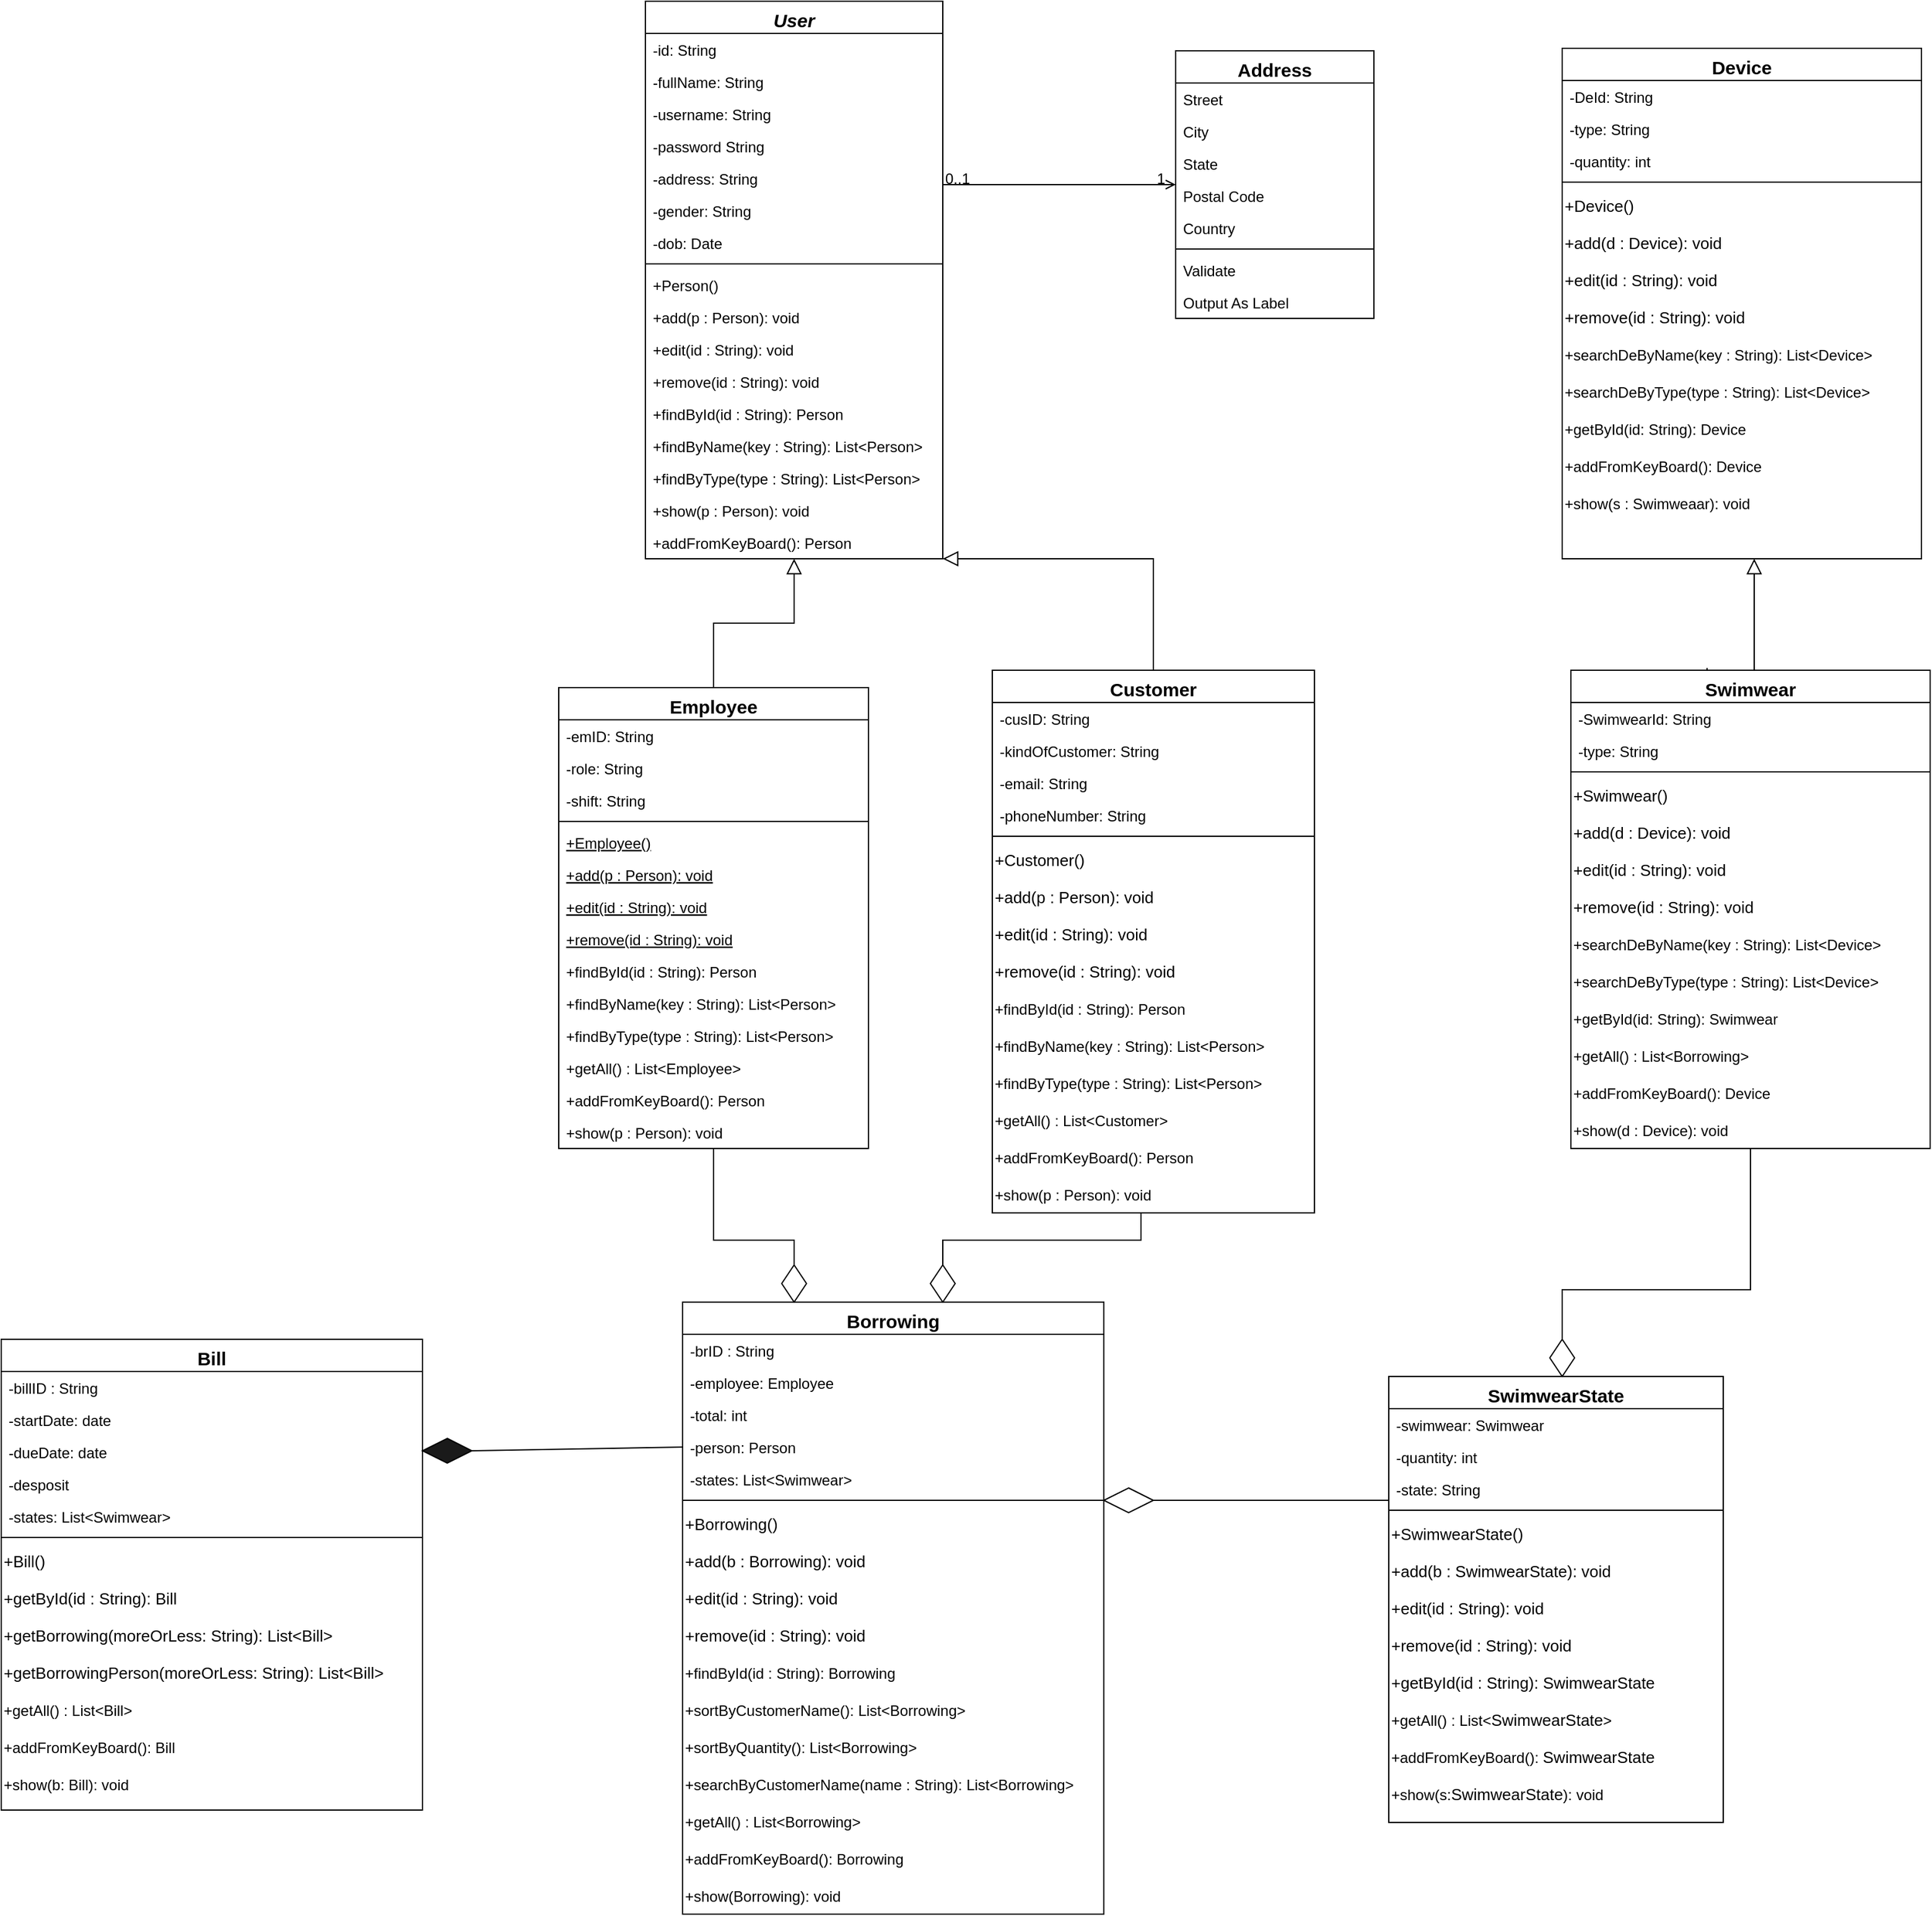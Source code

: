 <mxfile version="20.0.4" type="github">
  <diagram id="C5RBs43oDa-KdzZeNtuy" name="Page-1">
    <mxGraphModel dx="2249" dy="794" grid="1" gridSize="10" guides="1" tooltips="1" connect="1" arrows="1" fold="1" page="1" pageScale="1" pageWidth="827" pageHeight="1169" math="0" shadow="0">
      <root>
        <mxCell id="WIyWlLk6GJQsqaUBKTNV-0" />
        <mxCell id="WIyWlLk6GJQsqaUBKTNV-1" parent="WIyWlLk6GJQsqaUBKTNV-0" />
        <mxCell id="zkfFHV4jXpPFQw0GAbJ--0" value="User" style="swimlane;fontStyle=3;align=center;verticalAlign=top;childLayout=stackLayout;horizontal=1;startSize=26;horizontalStack=0;resizeParent=1;resizeLast=0;collapsible=1;marginBottom=0;rounded=0;shadow=0;strokeWidth=1;fontSize=15;" parent="WIyWlLk6GJQsqaUBKTNV-1" vertex="1">
          <mxGeometry x="80" y="80" width="240" height="450" as="geometry">
            <mxRectangle x="230" y="140" width="160" height="26" as="alternateBounds" />
          </mxGeometry>
        </mxCell>
        <mxCell id="zkfFHV4jXpPFQw0GAbJ--1" value="-id: String" style="text;align=left;verticalAlign=top;spacingLeft=4;spacingRight=4;overflow=hidden;rotatable=0;points=[[0,0.5],[1,0.5]];portConstraint=eastwest;" parent="zkfFHV4jXpPFQw0GAbJ--0" vertex="1">
          <mxGeometry y="26" width="240" height="26" as="geometry" />
        </mxCell>
        <mxCell id="zkfFHV4jXpPFQw0GAbJ--3" value="-fullName: String" style="text;align=left;verticalAlign=top;spacingLeft=4;spacingRight=4;overflow=hidden;rotatable=0;points=[[0,0.5],[1,0.5]];portConstraint=eastwest;rounded=0;shadow=0;html=0;" parent="zkfFHV4jXpPFQw0GAbJ--0" vertex="1">
          <mxGeometry y="52" width="240" height="26" as="geometry" />
        </mxCell>
        <mxCell id="CpSPs4R8aBvfsqDVBA-J-162" value="-username: String" style="text;align=left;verticalAlign=top;spacingLeft=4;spacingRight=4;overflow=hidden;rotatable=0;points=[[0,0.5],[1,0.5]];portConstraint=eastwest;rounded=0;shadow=0;html=0;" vertex="1" parent="zkfFHV4jXpPFQw0GAbJ--0">
          <mxGeometry y="78" width="240" height="26" as="geometry" />
        </mxCell>
        <mxCell id="CpSPs4R8aBvfsqDVBA-J-163" value="-password String" style="text;align=left;verticalAlign=top;spacingLeft=4;spacingRight=4;overflow=hidden;rotatable=0;points=[[0,0.5],[1,0.5]];portConstraint=eastwest;rounded=0;shadow=0;html=0;" vertex="1" parent="zkfFHV4jXpPFQw0GAbJ--0">
          <mxGeometry y="104" width="240" height="26" as="geometry" />
        </mxCell>
        <mxCell id="CpSPs4R8aBvfsqDVBA-J-0" value="-address: String" style="text;align=left;verticalAlign=top;spacingLeft=4;spacingRight=4;overflow=hidden;rotatable=0;points=[[0,0.5],[1,0.5]];portConstraint=eastwest;rounded=0;shadow=0;html=0;" vertex="1" parent="zkfFHV4jXpPFQw0GAbJ--0">
          <mxGeometry y="130" width="240" height="26" as="geometry" />
        </mxCell>
        <mxCell id="CpSPs4R8aBvfsqDVBA-J-1" value="-gender: String" style="text;align=left;verticalAlign=top;spacingLeft=4;spacingRight=4;overflow=hidden;rotatable=0;points=[[0,0.5],[1,0.5]];portConstraint=eastwest;rounded=0;shadow=0;html=0;" vertex="1" parent="zkfFHV4jXpPFQw0GAbJ--0">
          <mxGeometry y="156" width="240" height="26" as="geometry" />
        </mxCell>
        <mxCell id="CpSPs4R8aBvfsqDVBA-J-2" value="-dob: Date" style="text;align=left;verticalAlign=top;spacingLeft=4;spacingRight=4;overflow=hidden;rotatable=0;points=[[0,0.5],[1,0.5]];portConstraint=eastwest;rounded=0;shadow=0;html=0;" vertex="1" parent="zkfFHV4jXpPFQw0GAbJ--0">
          <mxGeometry y="182" width="240" height="26" as="geometry" />
        </mxCell>
        <mxCell id="zkfFHV4jXpPFQw0GAbJ--4" value="" style="line;html=1;strokeWidth=1;align=left;verticalAlign=middle;spacingTop=-1;spacingLeft=3;spacingRight=3;rotatable=0;labelPosition=right;points=[];portConstraint=eastwest;" parent="zkfFHV4jXpPFQw0GAbJ--0" vertex="1">
          <mxGeometry y="208" width="240" height="8" as="geometry" />
        </mxCell>
        <mxCell id="zkfFHV4jXpPFQw0GAbJ--5" value="+Person()" style="text;align=left;verticalAlign=top;spacingLeft=4;spacingRight=4;overflow=hidden;rotatable=0;points=[[0,0.5],[1,0.5]];portConstraint=eastwest;" parent="zkfFHV4jXpPFQw0GAbJ--0" vertex="1">
          <mxGeometry y="216" width="240" height="26" as="geometry" />
        </mxCell>
        <mxCell id="CpSPs4R8aBvfsqDVBA-J-3" value="+add(p : Person): void" style="text;align=left;verticalAlign=top;spacingLeft=4;spacingRight=4;overflow=hidden;rotatable=0;points=[[0,0.5],[1,0.5]];portConstraint=eastwest;" vertex="1" parent="zkfFHV4jXpPFQw0GAbJ--0">
          <mxGeometry y="242" width="240" height="26" as="geometry" />
        </mxCell>
        <mxCell id="CpSPs4R8aBvfsqDVBA-J-4" value="+edit(id : String): void" style="text;align=left;verticalAlign=top;spacingLeft=4;spacingRight=4;overflow=hidden;rotatable=0;points=[[0,0.5],[1,0.5]];portConstraint=eastwest;" vertex="1" parent="zkfFHV4jXpPFQw0GAbJ--0">
          <mxGeometry y="268" width="240" height="26" as="geometry" />
        </mxCell>
        <mxCell id="CpSPs4R8aBvfsqDVBA-J-5" value="+remove(id : String): void" style="text;align=left;verticalAlign=top;spacingLeft=4;spacingRight=4;overflow=hidden;rotatable=0;points=[[0,0.5],[1,0.5]];portConstraint=eastwest;" vertex="1" parent="zkfFHV4jXpPFQw0GAbJ--0">
          <mxGeometry y="294" width="240" height="26" as="geometry" />
        </mxCell>
        <mxCell id="CpSPs4R8aBvfsqDVBA-J-6" value="+findById(id : String): Person" style="text;align=left;verticalAlign=top;spacingLeft=4;spacingRight=4;overflow=hidden;rotatable=0;points=[[0,0.5],[1,0.5]];portConstraint=eastwest;" vertex="1" parent="zkfFHV4jXpPFQw0GAbJ--0">
          <mxGeometry y="320" width="240" height="26" as="geometry" />
        </mxCell>
        <mxCell id="CpSPs4R8aBvfsqDVBA-J-7" value="+findByName(key : String): List&lt;Person&gt;" style="text;align=left;verticalAlign=top;spacingLeft=4;spacingRight=4;overflow=hidden;rotatable=0;points=[[0,0.5],[1,0.5]];portConstraint=eastwest;" vertex="1" parent="zkfFHV4jXpPFQw0GAbJ--0">
          <mxGeometry y="346" width="240" height="26" as="geometry" />
        </mxCell>
        <mxCell id="CpSPs4R8aBvfsqDVBA-J-10" value="+findByType(type : String): List&lt;Person&gt;" style="text;align=left;verticalAlign=top;spacingLeft=4;spacingRight=4;overflow=hidden;rotatable=0;points=[[0,0.5],[1,0.5]];portConstraint=eastwest;" vertex="1" parent="zkfFHV4jXpPFQw0GAbJ--0">
          <mxGeometry y="372" width="240" height="26" as="geometry" />
        </mxCell>
        <mxCell id="CpSPs4R8aBvfsqDVBA-J-11" value="+show(p : Person): void" style="text;align=left;verticalAlign=top;spacingLeft=4;spacingRight=4;overflow=hidden;rotatable=0;points=[[0,0.5],[1,0.5]];portConstraint=eastwest;" vertex="1" parent="zkfFHV4jXpPFQw0GAbJ--0">
          <mxGeometry y="398" width="240" height="26" as="geometry" />
        </mxCell>
        <mxCell id="CpSPs4R8aBvfsqDVBA-J-12" value="+addFromKeyBoard(): Person" style="text;align=left;verticalAlign=top;spacingLeft=4;spacingRight=4;overflow=hidden;rotatable=0;points=[[0,0.5],[1,0.5]];portConstraint=eastwest;" vertex="1" parent="zkfFHV4jXpPFQw0GAbJ--0">
          <mxGeometry y="424" width="240" height="26" as="geometry" />
        </mxCell>
        <mxCell id="zkfFHV4jXpPFQw0GAbJ--6" value="Employee" style="swimlane;fontStyle=1;align=center;verticalAlign=top;childLayout=stackLayout;horizontal=1;startSize=26;horizontalStack=0;resizeParent=1;resizeLast=0;collapsible=1;marginBottom=0;rounded=0;shadow=0;strokeWidth=1;fontSize=15;" parent="WIyWlLk6GJQsqaUBKTNV-1" vertex="1">
          <mxGeometry x="10" y="634" width="250" height="372" as="geometry">
            <mxRectangle x="130" y="380" width="160" height="26" as="alternateBounds" />
          </mxGeometry>
        </mxCell>
        <mxCell id="zkfFHV4jXpPFQw0GAbJ--7" value="-emID: String" style="text;align=left;verticalAlign=top;spacingLeft=4;spacingRight=4;overflow=hidden;rotatable=0;points=[[0,0.5],[1,0.5]];portConstraint=eastwest;" parent="zkfFHV4jXpPFQw0GAbJ--6" vertex="1">
          <mxGeometry y="26" width="250" height="26" as="geometry" />
        </mxCell>
        <mxCell id="CpSPs4R8aBvfsqDVBA-J-15" value="-role: String" style="text;align=left;verticalAlign=top;spacingLeft=4;spacingRight=4;overflow=hidden;rotatable=0;points=[[0,0.5],[1,0.5]];portConstraint=eastwest;rounded=0;shadow=0;html=0;" vertex="1" parent="zkfFHV4jXpPFQw0GAbJ--6">
          <mxGeometry y="52" width="250" height="26" as="geometry" />
        </mxCell>
        <mxCell id="zkfFHV4jXpPFQw0GAbJ--8" value="-shift: String" style="text;align=left;verticalAlign=top;spacingLeft=4;spacingRight=4;overflow=hidden;rotatable=0;points=[[0,0.5],[1,0.5]];portConstraint=eastwest;rounded=0;shadow=0;html=0;" parent="zkfFHV4jXpPFQw0GAbJ--6" vertex="1">
          <mxGeometry y="78" width="250" height="26" as="geometry" />
        </mxCell>
        <mxCell id="zkfFHV4jXpPFQw0GAbJ--9" value="" style="line;html=1;strokeWidth=1;align=left;verticalAlign=middle;spacingTop=-1;spacingLeft=3;spacingRight=3;rotatable=0;labelPosition=right;points=[];portConstraint=eastwest;" parent="zkfFHV4jXpPFQw0GAbJ--6" vertex="1">
          <mxGeometry y="104" width="250" height="8" as="geometry" />
        </mxCell>
        <mxCell id="zkfFHV4jXpPFQw0GAbJ--10" value="+Employee()" style="text;align=left;verticalAlign=top;spacingLeft=4;spacingRight=4;overflow=hidden;rotatable=0;points=[[0,0.5],[1,0.5]];portConstraint=eastwest;fontStyle=4" parent="zkfFHV4jXpPFQw0GAbJ--6" vertex="1">
          <mxGeometry y="112" width="250" height="26" as="geometry" />
        </mxCell>
        <mxCell id="CpSPs4R8aBvfsqDVBA-J-16" value="+add(p : Person): void" style="text;align=left;verticalAlign=top;spacingLeft=4;spacingRight=4;overflow=hidden;rotatable=0;points=[[0,0.5],[1,0.5]];portConstraint=eastwest;fontStyle=4" vertex="1" parent="zkfFHV4jXpPFQw0GAbJ--6">
          <mxGeometry y="138" width="250" height="26" as="geometry" />
        </mxCell>
        <mxCell id="CpSPs4R8aBvfsqDVBA-J-17" value="+edit(id : String): void" style="text;align=left;verticalAlign=top;spacingLeft=4;spacingRight=4;overflow=hidden;rotatable=0;points=[[0,0.5],[1,0.5]];portConstraint=eastwest;fontStyle=4" vertex="1" parent="zkfFHV4jXpPFQw0GAbJ--6">
          <mxGeometry y="164" width="250" height="26" as="geometry" />
        </mxCell>
        <mxCell id="CpSPs4R8aBvfsqDVBA-J-18" value="+remove(id : String): void" style="text;align=left;verticalAlign=top;spacingLeft=4;spacingRight=4;overflow=hidden;rotatable=0;points=[[0,0.5],[1,0.5]];portConstraint=eastwest;fontStyle=4" vertex="1" parent="zkfFHV4jXpPFQw0GAbJ--6">
          <mxGeometry y="190" width="250" height="26" as="geometry" />
        </mxCell>
        <mxCell id="zkfFHV4jXpPFQw0GAbJ--11" value="+findById(id : String): Person" style="text;align=left;verticalAlign=top;spacingLeft=4;spacingRight=4;overflow=hidden;rotatable=0;points=[[0,0.5],[1,0.5]];portConstraint=eastwest;" parent="zkfFHV4jXpPFQw0GAbJ--6" vertex="1">
          <mxGeometry y="216" width="250" height="26" as="geometry" />
        </mxCell>
        <mxCell id="CpSPs4R8aBvfsqDVBA-J-19" value="+findByName(key : String): List&lt;Person&gt;" style="text;align=left;verticalAlign=top;spacingLeft=4;spacingRight=4;overflow=hidden;rotatable=0;points=[[0,0.5],[1,0.5]];portConstraint=eastwest;" vertex="1" parent="zkfFHV4jXpPFQw0GAbJ--6">
          <mxGeometry y="242" width="250" height="26" as="geometry" />
        </mxCell>
        <mxCell id="CpSPs4R8aBvfsqDVBA-J-20" value="+findByType(type : String): List&lt;Person&gt;" style="text;align=left;verticalAlign=top;spacingLeft=4;spacingRight=4;overflow=hidden;rotatable=0;points=[[0,0.5],[1,0.5]];portConstraint=eastwest;" vertex="1" parent="zkfFHV4jXpPFQw0GAbJ--6">
          <mxGeometry y="268" width="250" height="26" as="geometry" />
        </mxCell>
        <mxCell id="CpSPs4R8aBvfsqDVBA-J-21" value="+getAll() : List&lt;Employee&gt;" style="text;align=left;verticalAlign=top;spacingLeft=4;spacingRight=4;overflow=hidden;rotatable=0;points=[[0,0.5],[1,0.5]];portConstraint=eastwest;" vertex="1" parent="zkfFHV4jXpPFQw0GAbJ--6">
          <mxGeometry y="294" width="250" height="26" as="geometry" />
        </mxCell>
        <mxCell id="CpSPs4R8aBvfsqDVBA-J-22" value="+addFromKeyBoard(): Person" style="text;align=left;verticalAlign=top;spacingLeft=4;spacingRight=4;overflow=hidden;rotatable=0;points=[[0,0.5],[1,0.5]];portConstraint=eastwest;" vertex="1" parent="zkfFHV4jXpPFQw0GAbJ--6">
          <mxGeometry y="320" width="250" height="26" as="geometry" />
        </mxCell>
        <mxCell id="CpSPs4R8aBvfsqDVBA-J-23" value="+show(p : Person): void" style="text;align=left;verticalAlign=top;spacingLeft=4;spacingRight=4;overflow=hidden;rotatable=0;points=[[0,0.5],[1,0.5]];portConstraint=eastwest;" vertex="1" parent="zkfFHV4jXpPFQw0GAbJ--6">
          <mxGeometry y="346" width="250" height="26" as="geometry" />
        </mxCell>
        <mxCell id="zkfFHV4jXpPFQw0GAbJ--12" value="" style="endArrow=block;endSize=10;endFill=0;shadow=0;strokeWidth=1;rounded=0;edgeStyle=elbowEdgeStyle;elbow=vertical;" parent="WIyWlLk6GJQsqaUBKTNV-1" source="zkfFHV4jXpPFQw0GAbJ--6" target="zkfFHV4jXpPFQw0GAbJ--0" edge="1">
          <mxGeometry width="160" relative="1" as="geometry">
            <mxPoint x="200" y="203" as="sourcePoint" />
            <mxPoint x="200" y="203" as="targetPoint" />
          </mxGeometry>
        </mxCell>
        <mxCell id="zkfFHV4jXpPFQw0GAbJ--13" value="Customer" style="swimlane;fontStyle=1;align=center;verticalAlign=top;childLayout=stackLayout;horizontal=1;startSize=26;horizontalStack=0;resizeParent=1;resizeLast=0;collapsible=1;marginBottom=0;rounded=0;shadow=0;strokeWidth=1;fontSize=15;" parent="WIyWlLk6GJQsqaUBKTNV-1" vertex="1">
          <mxGeometry x="360" y="620" width="260" height="438" as="geometry">
            <mxRectangle x="340" y="380" width="170" height="26" as="alternateBounds" />
          </mxGeometry>
        </mxCell>
        <mxCell id="zkfFHV4jXpPFQw0GAbJ--14" value="-cusID: String" style="text;align=left;verticalAlign=top;spacingLeft=4;spacingRight=4;overflow=hidden;rotatable=0;points=[[0,0.5],[1,0.5]];portConstraint=eastwest;" parent="zkfFHV4jXpPFQw0GAbJ--13" vertex="1">
          <mxGeometry y="26" width="260" height="26" as="geometry" />
        </mxCell>
        <mxCell id="CpSPs4R8aBvfsqDVBA-J-24" value="-kindOfCustomer: String" style="text;align=left;verticalAlign=top;spacingLeft=4;spacingRight=4;overflow=hidden;rotatable=0;points=[[0,0.5],[1,0.5]];portConstraint=eastwest;" vertex="1" parent="zkfFHV4jXpPFQw0GAbJ--13">
          <mxGeometry y="52" width="260" height="26" as="geometry" />
        </mxCell>
        <mxCell id="CpSPs4R8aBvfsqDVBA-J-25" value="-email: String" style="text;align=left;verticalAlign=top;spacingLeft=4;spacingRight=4;overflow=hidden;rotatable=0;points=[[0,0.5],[1,0.5]];portConstraint=eastwest;" vertex="1" parent="zkfFHV4jXpPFQw0GAbJ--13">
          <mxGeometry y="78" width="260" height="26" as="geometry" />
        </mxCell>
        <mxCell id="CpSPs4R8aBvfsqDVBA-J-29" value="-phoneNumber: String" style="text;align=left;verticalAlign=top;spacingLeft=4;spacingRight=4;overflow=hidden;rotatable=0;points=[[0,0.5],[1,0.5]];portConstraint=eastwest;" vertex="1" parent="zkfFHV4jXpPFQw0GAbJ--13">
          <mxGeometry y="104" width="260" height="26" as="geometry" />
        </mxCell>
        <mxCell id="zkfFHV4jXpPFQw0GAbJ--15" value="" style="line;html=1;strokeWidth=1;align=left;verticalAlign=middle;spacingTop=-1;spacingLeft=3;spacingRight=3;rotatable=0;labelPosition=right;points=[];portConstraint=eastwest;" parent="zkfFHV4jXpPFQw0GAbJ--13" vertex="1">
          <mxGeometry y="130" width="260" height="8" as="geometry" />
        </mxCell>
        <mxCell id="CpSPs4R8aBvfsqDVBA-J-30" value="+Customer()" style="text;html=1;align=left;verticalAlign=middle;resizable=0;points=[];autosize=1;strokeColor=none;fillColor=none;fontSize=13;" vertex="1" parent="zkfFHV4jXpPFQw0GAbJ--13">
          <mxGeometry y="138" width="260" height="30" as="geometry" />
        </mxCell>
        <mxCell id="CpSPs4R8aBvfsqDVBA-J-32" value="+add(p : Person): void" style="text;html=1;align=left;verticalAlign=middle;resizable=0;points=[];autosize=1;strokeColor=none;fillColor=none;fontSize=13;" vertex="1" parent="zkfFHV4jXpPFQw0GAbJ--13">
          <mxGeometry y="168" width="260" height="30" as="geometry" />
        </mxCell>
        <mxCell id="CpSPs4R8aBvfsqDVBA-J-33" value="+edit(id : String): void" style="text;html=1;align=left;verticalAlign=middle;resizable=0;points=[];autosize=1;strokeColor=none;fillColor=none;fontSize=13;" vertex="1" parent="zkfFHV4jXpPFQw0GAbJ--13">
          <mxGeometry y="198" width="260" height="30" as="geometry" />
        </mxCell>
        <mxCell id="CpSPs4R8aBvfsqDVBA-J-34" value="+remove(id : String): void" style="text;html=1;align=left;verticalAlign=middle;resizable=0;points=[];autosize=1;strokeColor=none;fillColor=none;fontSize=13;" vertex="1" parent="zkfFHV4jXpPFQw0GAbJ--13">
          <mxGeometry y="228" width="260" height="30" as="geometry" />
        </mxCell>
        <mxCell id="CpSPs4R8aBvfsqDVBA-J-35" value="&lt;span style=&quot;font-size: 12px;&quot;&gt;+findById(id : String): Person&lt;/span&gt;" style="text;html=1;align=left;verticalAlign=middle;resizable=0;points=[];autosize=1;strokeColor=none;fillColor=none;fontSize=13;" vertex="1" parent="zkfFHV4jXpPFQw0GAbJ--13">
          <mxGeometry y="258" width="260" height="30" as="geometry" />
        </mxCell>
        <mxCell id="CpSPs4R8aBvfsqDVBA-J-36" value="&lt;span style=&quot;font-size: 12px;&quot;&gt;+findByName(key : String): List&amp;lt;Person&amp;gt;&lt;/span&gt;" style="text;html=1;align=left;verticalAlign=middle;resizable=0;points=[];autosize=1;strokeColor=none;fillColor=none;fontSize=13;" vertex="1" parent="zkfFHV4jXpPFQw0GAbJ--13">
          <mxGeometry y="288" width="260" height="30" as="geometry" />
        </mxCell>
        <mxCell id="CpSPs4R8aBvfsqDVBA-J-37" value="&lt;span style=&quot;font-size: 12px;&quot;&gt;+findByType(type : String): List&amp;lt;Person&amp;gt;&lt;/span&gt;" style="text;html=1;align=left;verticalAlign=middle;resizable=0;points=[];autosize=1;strokeColor=none;fillColor=none;fontSize=13;" vertex="1" parent="zkfFHV4jXpPFQw0GAbJ--13">
          <mxGeometry y="318" width="260" height="30" as="geometry" />
        </mxCell>
        <mxCell id="CpSPs4R8aBvfsqDVBA-J-38" value="&lt;span style=&quot;font-size: 12px;&quot;&gt;+getAll() : List&amp;lt;Customer&amp;gt;&lt;/span&gt;" style="text;html=1;align=left;verticalAlign=middle;resizable=0;points=[];autosize=1;strokeColor=none;fillColor=none;fontSize=13;" vertex="1" parent="zkfFHV4jXpPFQw0GAbJ--13">
          <mxGeometry y="348" width="260" height="30" as="geometry" />
        </mxCell>
        <mxCell id="CpSPs4R8aBvfsqDVBA-J-39" value="&lt;span style=&quot;font-size: 12px;&quot;&gt;+addFromKeyBoard(): Person&lt;/span&gt;" style="text;html=1;align=left;verticalAlign=middle;resizable=0;points=[];autosize=1;strokeColor=none;fillColor=none;fontSize=13;" vertex="1" parent="zkfFHV4jXpPFQw0GAbJ--13">
          <mxGeometry y="378" width="260" height="30" as="geometry" />
        </mxCell>
        <mxCell id="CpSPs4R8aBvfsqDVBA-J-40" value="&lt;span style=&quot;font-size: 12px;&quot;&gt;+show(p : Person): void&lt;/span&gt;" style="text;html=1;align=left;verticalAlign=middle;resizable=0;points=[];autosize=1;strokeColor=none;fillColor=none;fontSize=13;" vertex="1" parent="zkfFHV4jXpPFQw0GAbJ--13">
          <mxGeometry y="408" width="260" height="30" as="geometry" />
        </mxCell>
        <mxCell id="zkfFHV4jXpPFQw0GAbJ--16" value="" style="endArrow=block;endSize=10;endFill=0;shadow=0;strokeWidth=1;rounded=0;edgeStyle=elbowEdgeStyle;elbow=vertical;" parent="WIyWlLk6GJQsqaUBKTNV-1" source="zkfFHV4jXpPFQw0GAbJ--13" target="zkfFHV4jXpPFQw0GAbJ--0" edge="1">
          <mxGeometry width="160" relative="1" as="geometry">
            <mxPoint x="210" y="373" as="sourcePoint" />
            <mxPoint x="310" y="271" as="targetPoint" />
            <Array as="points">
              <mxPoint x="280" y="530" />
              <mxPoint x="300" y="550" />
              <mxPoint x="340" y="560" />
            </Array>
          </mxGeometry>
        </mxCell>
        <mxCell id="zkfFHV4jXpPFQw0GAbJ--17" value="Address" style="swimlane;fontStyle=1;align=center;verticalAlign=top;childLayout=stackLayout;horizontal=1;startSize=26;horizontalStack=0;resizeParent=1;resizeLast=0;collapsible=1;marginBottom=0;rounded=0;shadow=0;strokeWidth=1;fontSize=15;" parent="WIyWlLk6GJQsqaUBKTNV-1" vertex="1">
          <mxGeometry x="508" y="120" width="160" height="216" as="geometry">
            <mxRectangle x="550" y="140" width="160" height="26" as="alternateBounds" />
          </mxGeometry>
        </mxCell>
        <mxCell id="zkfFHV4jXpPFQw0GAbJ--18" value="Street" style="text;align=left;verticalAlign=top;spacingLeft=4;spacingRight=4;overflow=hidden;rotatable=0;points=[[0,0.5],[1,0.5]];portConstraint=eastwest;" parent="zkfFHV4jXpPFQw0GAbJ--17" vertex="1">
          <mxGeometry y="26" width="160" height="26" as="geometry" />
        </mxCell>
        <mxCell id="zkfFHV4jXpPFQw0GAbJ--19" value="City" style="text;align=left;verticalAlign=top;spacingLeft=4;spacingRight=4;overflow=hidden;rotatable=0;points=[[0,0.5],[1,0.5]];portConstraint=eastwest;rounded=0;shadow=0;html=0;" parent="zkfFHV4jXpPFQw0GAbJ--17" vertex="1">
          <mxGeometry y="52" width="160" height="26" as="geometry" />
        </mxCell>
        <mxCell id="zkfFHV4jXpPFQw0GAbJ--20" value="State" style="text;align=left;verticalAlign=top;spacingLeft=4;spacingRight=4;overflow=hidden;rotatable=0;points=[[0,0.5],[1,0.5]];portConstraint=eastwest;rounded=0;shadow=0;html=0;" parent="zkfFHV4jXpPFQw0GAbJ--17" vertex="1">
          <mxGeometry y="78" width="160" height="26" as="geometry" />
        </mxCell>
        <mxCell id="zkfFHV4jXpPFQw0GAbJ--21" value="Postal Code" style="text;align=left;verticalAlign=top;spacingLeft=4;spacingRight=4;overflow=hidden;rotatable=0;points=[[0,0.5],[1,0.5]];portConstraint=eastwest;rounded=0;shadow=0;html=0;" parent="zkfFHV4jXpPFQw0GAbJ--17" vertex="1">
          <mxGeometry y="104" width="160" height="26" as="geometry" />
        </mxCell>
        <mxCell id="zkfFHV4jXpPFQw0GAbJ--22" value="Country" style="text;align=left;verticalAlign=top;spacingLeft=4;spacingRight=4;overflow=hidden;rotatable=0;points=[[0,0.5],[1,0.5]];portConstraint=eastwest;rounded=0;shadow=0;html=0;" parent="zkfFHV4jXpPFQw0GAbJ--17" vertex="1">
          <mxGeometry y="130" width="160" height="26" as="geometry" />
        </mxCell>
        <mxCell id="zkfFHV4jXpPFQw0GAbJ--23" value="" style="line;html=1;strokeWidth=1;align=left;verticalAlign=middle;spacingTop=-1;spacingLeft=3;spacingRight=3;rotatable=0;labelPosition=right;points=[];portConstraint=eastwest;" parent="zkfFHV4jXpPFQw0GAbJ--17" vertex="1">
          <mxGeometry y="156" width="160" height="8" as="geometry" />
        </mxCell>
        <mxCell id="zkfFHV4jXpPFQw0GAbJ--24" value="Validate" style="text;align=left;verticalAlign=top;spacingLeft=4;spacingRight=4;overflow=hidden;rotatable=0;points=[[0,0.5],[1,0.5]];portConstraint=eastwest;" parent="zkfFHV4jXpPFQw0GAbJ--17" vertex="1">
          <mxGeometry y="164" width="160" height="26" as="geometry" />
        </mxCell>
        <mxCell id="zkfFHV4jXpPFQw0GAbJ--25" value="Output As Label" style="text;align=left;verticalAlign=top;spacingLeft=4;spacingRight=4;overflow=hidden;rotatable=0;points=[[0,0.5],[1,0.5]];portConstraint=eastwest;" parent="zkfFHV4jXpPFQw0GAbJ--17" vertex="1">
          <mxGeometry y="190" width="160" height="26" as="geometry" />
        </mxCell>
        <mxCell id="zkfFHV4jXpPFQw0GAbJ--26" value="" style="endArrow=open;shadow=0;strokeWidth=1;rounded=0;endFill=1;edgeStyle=elbowEdgeStyle;elbow=vertical;" parent="WIyWlLk6GJQsqaUBKTNV-1" source="zkfFHV4jXpPFQw0GAbJ--0" target="zkfFHV4jXpPFQw0GAbJ--17" edge="1">
          <mxGeometry x="0.5" y="41" relative="1" as="geometry">
            <mxPoint x="380" y="192" as="sourcePoint" />
            <mxPoint x="540" y="192" as="targetPoint" />
            <mxPoint x="-40" y="32" as="offset" />
          </mxGeometry>
        </mxCell>
        <mxCell id="zkfFHV4jXpPFQw0GAbJ--27" value="0..1" style="resizable=0;align=left;verticalAlign=bottom;labelBackgroundColor=none;fontSize=12;" parent="zkfFHV4jXpPFQw0GAbJ--26" connectable="0" vertex="1">
          <mxGeometry x="-1" relative="1" as="geometry">
            <mxPoint y="4" as="offset" />
          </mxGeometry>
        </mxCell>
        <mxCell id="zkfFHV4jXpPFQw0GAbJ--28" value="1" style="resizable=0;align=right;verticalAlign=bottom;labelBackgroundColor=none;fontSize=12;" parent="zkfFHV4jXpPFQw0GAbJ--26" connectable="0" vertex="1">
          <mxGeometry x="1" relative="1" as="geometry">
            <mxPoint x="-7" y="4" as="offset" />
          </mxGeometry>
        </mxCell>
        <mxCell id="CpSPs4R8aBvfsqDVBA-J-83" value="Borrowing" style="swimlane;fontStyle=1;align=center;verticalAlign=top;childLayout=stackLayout;horizontal=1;startSize=26;horizontalStack=0;resizeParent=1;resizeLast=0;collapsible=1;marginBottom=0;rounded=0;shadow=0;strokeWidth=1;fontSize=15;" vertex="1" parent="WIyWlLk6GJQsqaUBKTNV-1">
          <mxGeometry x="110" y="1130" width="340" height="494" as="geometry">
            <mxRectangle x="340" y="380" width="170" height="26" as="alternateBounds" />
          </mxGeometry>
        </mxCell>
        <mxCell id="CpSPs4R8aBvfsqDVBA-J-84" value="-brID : String" style="text;align=left;verticalAlign=top;spacingLeft=4;spacingRight=4;overflow=hidden;rotatable=0;points=[[0,0.5],[1,0.5]];portConstraint=eastwest;" vertex="1" parent="CpSPs4R8aBvfsqDVBA-J-83">
          <mxGeometry y="26" width="340" height="26" as="geometry" />
        </mxCell>
        <mxCell id="CpSPs4R8aBvfsqDVBA-J-85" value="-employee: Employee" style="text;align=left;verticalAlign=top;spacingLeft=4;spacingRight=4;overflow=hidden;rotatable=0;points=[[0,0.5],[1,0.5]];portConstraint=eastwest;" vertex="1" parent="CpSPs4R8aBvfsqDVBA-J-83">
          <mxGeometry y="52" width="340" height="26" as="geometry" />
        </mxCell>
        <mxCell id="CpSPs4R8aBvfsqDVBA-J-86" value="-total: int" style="text;align=left;verticalAlign=top;spacingLeft=4;spacingRight=4;overflow=hidden;rotatable=0;points=[[0,0.5],[1,0.5]];portConstraint=eastwest;" vertex="1" parent="CpSPs4R8aBvfsqDVBA-J-83">
          <mxGeometry y="78" width="340" height="26" as="geometry" />
        </mxCell>
        <mxCell id="CpSPs4R8aBvfsqDVBA-J-87" value="-person: Person" style="text;align=left;verticalAlign=top;spacingLeft=4;spacingRight=4;overflow=hidden;rotatable=0;points=[[0,0.5],[1,0.5]];portConstraint=eastwest;" vertex="1" parent="CpSPs4R8aBvfsqDVBA-J-83">
          <mxGeometry y="104" width="340" height="26" as="geometry" />
        </mxCell>
        <mxCell id="CpSPs4R8aBvfsqDVBA-J-101" value="-states: List&lt;Swimwear&gt;" style="text;align=left;verticalAlign=top;spacingLeft=4;spacingRight=4;overflow=hidden;rotatable=0;points=[[0,0.5],[1,0.5]];portConstraint=eastwest;" vertex="1" parent="CpSPs4R8aBvfsqDVBA-J-83">
          <mxGeometry y="130" width="340" height="26" as="geometry" />
        </mxCell>
        <mxCell id="CpSPs4R8aBvfsqDVBA-J-88" value="" style="line;html=1;strokeWidth=1;align=left;verticalAlign=middle;spacingTop=-1;spacingLeft=3;spacingRight=3;rotatable=0;labelPosition=right;points=[];portConstraint=eastwest;" vertex="1" parent="CpSPs4R8aBvfsqDVBA-J-83">
          <mxGeometry y="156" width="340" height="8" as="geometry" />
        </mxCell>
        <mxCell id="CpSPs4R8aBvfsqDVBA-J-89" value="+Borrowing()" style="text;html=1;align=left;verticalAlign=middle;resizable=0;points=[];autosize=1;strokeColor=none;fillColor=none;fontSize=13;" vertex="1" parent="CpSPs4R8aBvfsqDVBA-J-83">
          <mxGeometry y="164" width="340" height="30" as="geometry" />
        </mxCell>
        <mxCell id="CpSPs4R8aBvfsqDVBA-J-90" value="+add(b : Borrowing): void" style="text;html=1;align=left;verticalAlign=middle;resizable=0;points=[];autosize=1;strokeColor=none;fillColor=none;fontSize=13;" vertex="1" parent="CpSPs4R8aBvfsqDVBA-J-83">
          <mxGeometry y="194" width="340" height="30" as="geometry" />
        </mxCell>
        <mxCell id="CpSPs4R8aBvfsqDVBA-J-91" value="+edit(id : String): void" style="text;html=1;align=left;verticalAlign=middle;resizable=0;points=[];autosize=1;strokeColor=none;fillColor=none;fontSize=13;" vertex="1" parent="CpSPs4R8aBvfsqDVBA-J-83">
          <mxGeometry y="224" width="340" height="30" as="geometry" />
        </mxCell>
        <mxCell id="CpSPs4R8aBvfsqDVBA-J-92" value="+remove(id : String): void" style="text;html=1;align=left;verticalAlign=middle;resizable=0;points=[];autosize=1;strokeColor=none;fillColor=none;fontSize=13;" vertex="1" parent="CpSPs4R8aBvfsqDVBA-J-83">
          <mxGeometry y="254" width="340" height="30" as="geometry" />
        </mxCell>
        <mxCell id="CpSPs4R8aBvfsqDVBA-J-93" value="&lt;span style=&quot;font-size: 12px;&quot;&gt;+findById(id : String): Borrowing&lt;/span&gt;" style="text;html=1;align=left;verticalAlign=middle;resizable=0;points=[];autosize=1;strokeColor=none;fillColor=none;fontSize=13;" vertex="1" parent="CpSPs4R8aBvfsqDVBA-J-83">
          <mxGeometry y="284" width="340" height="30" as="geometry" />
        </mxCell>
        <mxCell id="CpSPs4R8aBvfsqDVBA-J-94" value="&lt;span style=&quot;font-size: 12px;&quot;&gt;+sortByCustomerName(): List&amp;lt;Borrowing&amp;gt;&lt;/span&gt;" style="text;html=1;align=left;verticalAlign=middle;resizable=0;points=[];autosize=1;strokeColor=none;fillColor=none;fontSize=13;" vertex="1" parent="CpSPs4R8aBvfsqDVBA-J-83">
          <mxGeometry y="314" width="340" height="30" as="geometry" />
        </mxCell>
        <mxCell id="CpSPs4R8aBvfsqDVBA-J-95" value="&lt;span style=&quot;font-size: 12px;&quot;&gt;+sortByQuantity(): List&amp;lt;Borrowing&amp;gt;&lt;/span&gt;" style="text;html=1;align=left;verticalAlign=middle;resizable=0;points=[];autosize=1;strokeColor=none;fillColor=none;fontSize=13;" vertex="1" parent="CpSPs4R8aBvfsqDVBA-J-83">
          <mxGeometry y="344" width="340" height="30" as="geometry" />
        </mxCell>
        <mxCell id="CpSPs4R8aBvfsqDVBA-J-96" value="&lt;span style=&quot;font-size: 12px;&quot;&gt;+searchByCustomerName(name : String): List&amp;lt;Borrowing&amp;gt;&lt;/span&gt;" style="text;html=1;align=left;verticalAlign=middle;resizable=0;points=[];autosize=1;strokeColor=none;fillColor=none;fontSize=13;" vertex="1" parent="CpSPs4R8aBvfsqDVBA-J-83">
          <mxGeometry y="374" width="340" height="30" as="geometry" />
        </mxCell>
        <mxCell id="CpSPs4R8aBvfsqDVBA-J-102" value="&lt;span style=&quot;font-size: 12px;&quot;&gt;+getAll() : List&amp;lt;Borrowing&amp;gt;&lt;/span&gt;" style="text;html=1;align=left;verticalAlign=middle;resizable=0;points=[];autosize=1;strokeColor=none;fillColor=none;fontSize=13;" vertex="1" parent="CpSPs4R8aBvfsqDVBA-J-83">
          <mxGeometry y="404" width="340" height="30" as="geometry" />
        </mxCell>
        <mxCell id="CpSPs4R8aBvfsqDVBA-J-97" value="&lt;span style=&quot;font-size: 12px;&quot;&gt;+addFromKeyBoard(): Borrowing&lt;/span&gt;" style="text;html=1;align=left;verticalAlign=middle;resizable=0;points=[];autosize=1;strokeColor=none;fillColor=none;fontSize=13;" vertex="1" parent="CpSPs4R8aBvfsqDVBA-J-83">
          <mxGeometry y="434" width="340" height="30" as="geometry" />
        </mxCell>
        <mxCell id="CpSPs4R8aBvfsqDVBA-J-98" value="&lt;span style=&quot;font-size: 12px;&quot;&gt;+show(Borrowing): void&lt;/span&gt;" style="text;html=1;align=left;verticalAlign=middle;resizable=0;points=[];autosize=1;strokeColor=none;fillColor=none;fontSize=13;" vertex="1" parent="CpSPs4R8aBvfsqDVBA-J-83">
          <mxGeometry y="464" width="340" height="30" as="geometry" />
        </mxCell>
        <mxCell id="CpSPs4R8aBvfsqDVBA-J-104" value="Bill" style="swimlane;fontStyle=1;align=center;verticalAlign=top;childLayout=stackLayout;horizontal=1;startSize=26;horizontalStack=0;resizeParent=1;resizeLast=0;collapsible=1;marginBottom=0;rounded=0;shadow=0;strokeWidth=1;fontSize=15;" vertex="1" parent="WIyWlLk6GJQsqaUBKTNV-1">
          <mxGeometry x="-440" y="1160" width="340" height="380" as="geometry">
            <mxRectangle x="340" y="380" width="170" height="26" as="alternateBounds" />
          </mxGeometry>
        </mxCell>
        <mxCell id="CpSPs4R8aBvfsqDVBA-J-105" value="-billID : String" style="text;align=left;verticalAlign=top;spacingLeft=4;spacingRight=4;overflow=hidden;rotatable=0;points=[[0,0.5],[1,0.5]];portConstraint=eastwest;" vertex="1" parent="CpSPs4R8aBvfsqDVBA-J-104">
          <mxGeometry y="26" width="340" height="26" as="geometry" />
        </mxCell>
        <mxCell id="CpSPs4R8aBvfsqDVBA-J-106" value="-startDate: date" style="text;align=left;verticalAlign=top;spacingLeft=4;spacingRight=4;overflow=hidden;rotatable=0;points=[[0,0.5],[1,0.5]];portConstraint=eastwest;" vertex="1" parent="CpSPs4R8aBvfsqDVBA-J-104">
          <mxGeometry y="52" width="340" height="26" as="geometry" />
        </mxCell>
        <mxCell id="CpSPs4R8aBvfsqDVBA-J-107" value="-dueDate: date" style="text;align=left;verticalAlign=top;spacingLeft=4;spacingRight=4;overflow=hidden;rotatable=0;points=[[0,0.5],[1,0.5]];portConstraint=eastwest;" vertex="1" parent="CpSPs4R8aBvfsqDVBA-J-104">
          <mxGeometry y="78" width="340" height="26" as="geometry" />
        </mxCell>
        <mxCell id="CpSPs4R8aBvfsqDVBA-J-108" value="-desposit" style="text;align=left;verticalAlign=top;spacingLeft=4;spacingRight=4;overflow=hidden;rotatable=0;points=[[0,0.5],[1,0.5]];portConstraint=eastwest;" vertex="1" parent="CpSPs4R8aBvfsqDVBA-J-104">
          <mxGeometry y="104" width="340" height="26" as="geometry" />
        </mxCell>
        <mxCell id="CpSPs4R8aBvfsqDVBA-J-109" value="-states: List&lt;Swimwear&gt;" style="text;align=left;verticalAlign=top;spacingLeft=4;spacingRight=4;overflow=hidden;rotatable=0;points=[[0,0.5],[1,0.5]];portConstraint=eastwest;" vertex="1" parent="CpSPs4R8aBvfsqDVBA-J-104">
          <mxGeometry y="130" width="340" height="26" as="geometry" />
        </mxCell>
        <mxCell id="CpSPs4R8aBvfsqDVBA-J-110" value="" style="line;html=1;strokeWidth=1;align=left;verticalAlign=middle;spacingTop=-1;spacingLeft=3;spacingRight=3;rotatable=0;labelPosition=right;points=[];portConstraint=eastwest;" vertex="1" parent="CpSPs4R8aBvfsqDVBA-J-104">
          <mxGeometry y="156" width="340" height="8" as="geometry" />
        </mxCell>
        <mxCell id="CpSPs4R8aBvfsqDVBA-J-111" value="+Bill()" style="text;html=1;align=left;verticalAlign=middle;resizable=0;points=[];autosize=1;strokeColor=none;fillColor=none;fontSize=13;" vertex="1" parent="CpSPs4R8aBvfsqDVBA-J-104">
          <mxGeometry y="164" width="340" height="30" as="geometry" />
        </mxCell>
        <mxCell id="CpSPs4R8aBvfsqDVBA-J-112" value="+getById(id : String): Bill" style="text;html=1;align=left;verticalAlign=middle;resizable=0;points=[];autosize=1;strokeColor=none;fillColor=none;fontSize=13;" vertex="1" parent="CpSPs4R8aBvfsqDVBA-J-104">
          <mxGeometry y="194" width="340" height="30" as="geometry" />
        </mxCell>
        <mxCell id="CpSPs4R8aBvfsqDVBA-J-113" value="+getBorrowing(moreOrLess: String): List&amp;lt;Bill&amp;gt;" style="text;html=1;align=left;verticalAlign=middle;resizable=0;points=[];autosize=1;strokeColor=none;fillColor=none;fontSize=13;" vertex="1" parent="CpSPs4R8aBvfsqDVBA-J-104">
          <mxGeometry y="224" width="340" height="30" as="geometry" />
        </mxCell>
        <mxCell id="CpSPs4R8aBvfsqDVBA-J-114" value="+getBorrowingPerson(moreOrLess: String): List&amp;lt;Bill&amp;gt;" style="text;html=1;align=left;verticalAlign=middle;resizable=0;points=[];autosize=1;strokeColor=none;fillColor=none;fontSize=13;" vertex="1" parent="CpSPs4R8aBvfsqDVBA-J-104">
          <mxGeometry y="254" width="340" height="30" as="geometry" />
        </mxCell>
        <mxCell id="CpSPs4R8aBvfsqDVBA-J-115" value="&lt;span style=&quot;font-size: 12px;&quot;&gt;+getAll() : List&amp;lt;Bill&amp;gt;&lt;/span&gt;" style="text;html=1;align=left;verticalAlign=middle;resizable=0;points=[];autosize=1;strokeColor=none;fillColor=none;fontSize=13;" vertex="1" parent="CpSPs4R8aBvfsqDVBA-J-104">
          <mxGeometry y="284" width="340" height="30" as="geometry" />
        </mxCell>
        <mxCell id="CpSPs4R8aBvfsqDVBA-J-116" value="&lt;span style=&quot;font-size: 12px;&quot;&gt;+addFromKeyBoard(): Bill&lt;/span&gt;" style="text;html=1;align=left;verticalAlign=middle;resizable=0;points=[];autosize=1;strokeColor=none;fillColor=none;fontSize=13;" vertex="1" parent="CpSPs4R8aBvfsqDVBA-J-104">
          <mxGeometry y="314" width="340" height="30" as="geometry" />
        </mxCell>
        <mxCell id="CpSPs4R8aBvfsqDVBA-J-117" value="&lt;span style=&quot;font-size: 12px;&quot;&gt;+show(b: Bill): void&lt;/span&gt;" style="text;html=1;align=left;verticalAlign=middle;resizable=0;points=[];autosize=1;strokeColor=none;fillColor=none;fontSize=13;" vertex="1" parent="CpSPs4R8aBvfsqDVBA-J-104">
          <mxGeometry y="344" width="340" height="30" as="geometry" />
        </mxCell>
        <mxCell id="CpSPs4R8aBvfsqDVBA-J-122" value="" style="rhombus;whiteSpace=wrap;html=1;fontSize=15;fillColor=#1A1A1A;" vertex="1" parent="WIyWlLk6GJQsqaUBKTNV-1">
          <mxGeometry x="-100" y="1240" width="40" height="20" as="geometry" />
        </mxCell>
        <mxCell id="CpSPs4R8aBvfsqDVBA-J-124" value="" style="endArrow=none;html=1;rounded=0;fontSize=15;entryX=0;entryY=0.5;entryDx=0;entryDy=0;" edge="1" parent="WIyWlLk6GJQsqaUBKTNV-1" target="CpSPs4R8aBvfsqDVBA-J-87">
          <mxGeometry width="50" height="50" relative="1" as="geometry">
            <mxPoint x="-60" y="1250" as="sourcePoint" />
            <mxPoint x="-10" y="1200" as="targetPoint" />
          </mxGeometry>
        </mxCell>
        <mxCell id="CpSPs4R8aBvfsqDVBA-J-125" value="" style="rhombus;whiteSpace=wrap;html=1;fontSize=15;" vertex="1" parent="WIyWlLk6GJQsqaUBKTNV-1">
          <mxGeometry x="190" y="1100" width="20" height="30" as="geometry" />
        </mxCell>
        <mxCell id="CpSPs4R8aBvfsqDVBA-J-126" value="" style="endArrow=none;html=1;rounded=0;fontSize=15;exitX=0.5;exitY=0;exitDx=0;exitDy=0;" edge="1" parent="WIyWlLk6GJQsqaUBKTNV-1" source="CpSPs4R8aBvfsqDVBA-J-125" target="CpSPs4R8aBvfsqDVBA-J-23">
          <mxGeometry width="50" height="50" relative="1" as="geometry">
            <mxPoint x="30" y="1130" as="sourcePoint" />
            <mxPoint x="166" y="1000" as="targetPoint" />
            <Array as="points">
              <mxPoint x="200" y="1080" />
              <mxPoint x="135" y="1080" />
            </Array>
          </mxGeometry>
        </mxCell>
        <mxCell id="CpSPs4R8aBvfsqDVBA-J-128" value="" style="rhombus;whiteSpace=wrap;html=1;fontSize=15;" vertex="1" parent="WIyWlLk6GJQsqaUBKTNV-1">
          <mxGeometry x="310" y="1100" width="20" height="30" as="geometry" />
        </mxCell>
        <mxCell id="CpSPs4R8aBvfsqDVBA-J-129" value="" style="endArrow=none;html=1;rounded=0;fontSize=15;" edge="1" parent="WIyWlLk6GJQsqaUBKTNV-1" source="CpSPs4R8aBvfsqDVBA-J-128">
          <mxGeometry width="50" height="50" relative="1" as="geometry">
            <mxPoint x="290" y="1080" as="sourcePoint" />
            <mxPoint x="480" y="1058" as="targetPoint" />
            <Array as="points">
              <mxPoint x="320" y="1080" />
              <mxPoint x="480" y="1080" />
            </Array>
          </mxGeometry>
        </mxCell>
        <mxCell id="CpSPs4R8aBvfsqDVBA-J-130" value="SwimwearState" style="swimlane;fontStyle=1;align=center;verticalAlign=top;childLayout=stackLayout;horizontal=1;startSize=26;horizontalStack=0;resizeParent=1;resizeLast=0;collapsible=1;marginBottom=0;rounded=0;shadow=0;strokeWidth=1;fontSize=15;" vertex="1" parent="WIyWlLk6GJQsqaUBKTNV-1">
          <mxGeometry x="680" y="1190" width="270" height="360" as="geometry">
            <mxRectangle x="340" y="380" width="170" height="26" as="alternateBounds" />
          </mxGeometry>
        </mxCell>
        <mxCell id="CpSPs4R8aBvfsqDVBA-J-134" value="-swimwear: Swimwear" style="text;align=left;verticalAlign=top;spacingLeft=4;spacingRight=4;overflow=hidden;rotatable=0;points=[[0,0.5],[1,0.5]];portConstraint=eastwest;" vertex="1" parent="CpSPs4R8aBvfsqDVBA-J-130">
          <mxGeometry y="26" width="270" height="26" as="geometry" />
        </mxCell>
        <mxCell id="CpSPs4R8aBvfsqDVBA-J-135" value="-quantity: int" style="text;align=left;verticalAlign=top;spacingLeft=4;spacingRight=4;overflow=hidden;rotatable=0;points=[[0,0.5],[1,0.5]];portConstraint=eastwest;" vertex="1" parent="CpSPs4R8aBvfsqDVBA-J-130">
          <mxGeometry y="52" width="270" height="26" as="geometry" />
        </mxCell>
        <mxCell id="CpSPs4R8aBvfsqDVBA-J-160" value="-state: String" style="text;align=left;verticalAlign=top;spacingLeft=4;spacingRight=4;overflow=hidden;rotatable=0;points=[[0,0.5],[1,0.5]];portConstraint=eastwest;" vertex="1" parent="CpSPs4R8aBvfsqDVBA-J-130">
          <mxGeometry y="78" width="270" height="26" as="geometry" />
        </mxCell>
        <mxCell id="CpSPs4R8aBvfsqDVBA-J-136" value="" style="line;html=1;strokeWidth=1;align=left;verticalAlign=middle;spacingTop=-1;spacingLeft=3;spacingRight=3;rotatable=0;labelPosition=right;points=[];portConstraint=eastwest;" vertex="1" parent="CpSPs4R8aBvfsqDVBA-J-130">
          <mxGeometry y="104" width="270" height="8" as="geometry" />
        </mxCell>
        <mxCell id="CpSPs4R8aBvfsqDVBA-J-137" value="+SwimwearState()" style="text;html=1;align=left;verticalAlign=middle;resizable=0;points=[];autosize=1;strokeColor=none;fillColor=none;fontSize=13;" vertex="1" parent="CpSPs4R8aBvfsqDVBA-J-130">
          <mxGeometry y="112" width="270" height="30" as="geometry" />
        </mxCell>
        <mxCell id="CpSPs4R8aBvfsqDVBA-J-138" value="+add(b : SwimwearState): void" style="text;html=1;align=left;verticalAlign=middle;resizable=0;points=[];autosize=1;strokeColor=none;fillColor=none;fontSize=13;" vertex="1" parent="CpSPs4R8aBvfsqDVBA-J-130">
          <mxGeometry y="142" width="270" height="30" as="geometry" />
        </mxCell>
        <mxCell id="CpSPs4R8aBvfsqDVBA-J-139" value="+edit(id : String): void" style="text;html=1;align=left;verticalAlign=middle;resizable=0;points=[];autosize=1;strokeColor=none;fillColor=none;fontSize=13;" vertex="1" parent="CpSPs4R8aBvfsqDVBA-J-130">
          <mxGeometry y="172" width="270" height="30" as="geometry" />
        </mxCell>
        <mxCell id="CpSPs4R8aBvfsqDVBA-J-140" value="+remove(id : String): void" style="text;html=1;align=left;verticalAlign=middle;resizable=0;points=[];autosize=1;strokeColor=none;fillColor=none;fontSize=13;" vertex="1" parent="CpSPs4R8aBvfsqDVBA-J-130">
          <mxGeometry y="202" width="270" height="30" as="geometry" />
        </mxCell>
        <mxCell id="CpSPs4R8aBvfsqDVBA-J-161" value="+getById(id : String): SwimwearState" style="text;html=1;align=left;verticalAlign=middle;resizable=0;points=[];autosize=1;strokeColor=none;fillColor=none;fontSize=13;" vertex="1" parent="CpSPs4R8aBvfsqDVBA-J-130">
          <mxGeometry y="232" width="270" height="30" as="geometry" />
        </mxCell>
        <mxCell id="CpSPs4R8aBvfsqDVBA-J-145" value="&lt;span style=&quot;font-size: 12px;&quot;&gt;+getAll() : List&amp;lt;&lt;/span&gt;SwimwearState&lt;span style=&quot;font-size: 12px;&quot;&gt;&amp;gt;&lt;/span&gt;" style="text;html=1;align=left;verticalAlign=middle;resizable=0;points=[];autosize=1;strokeColor=none;fillColor=none;fontSize=13;" vertex="1" parent="CpSPs4R8aBvfsqDVBA-J-130">
          <mxGeometry y="262" width="270" height="30" as="geometry" />
        </mxCell>
        <mxCell id="CpSPs4R8aBvfsqDVBA-J-146" value="&lt;span style=&quot;font-size: 12px;&quot;&gt;+addFromKeyBoard():&amp;nbsp;&lt;/span&gt;SwimwearState" style="text;html=1;align=left;verticalAlign=middle;resizable=0;points=[];autosize=1;strokeColor=none;fillColor=none;fontSize=13;" vertex="1" parent="CpSPs4R8aBvfsqDVBA-J-130">
          <mxGeometry y="292" width="270" height="30" as="geometry" />
        </mxCell>
        <mxCell id="CpSPs4R8aBvfsqDVBA-J-147" value="&lt;span style=&quot;font-size: 12px;&quot;&gt;+show(s:&lt;/span&gt;SwimwearState&lt;span style=&quot;font-size: 12px;&quot;&gt;): void&lt;/span&gt;" style="text;html=1;align=left;verticalAlign=middle;resizable=0;points=[];autosize=1;strokeColor=none;fillColor=none;fontSize=13;" vertex="1" parent="CpSPs4R8aBvfsqDVBA-J-130">
          <mxGeometry y="322" width="270" height="30" as="geometry" />
        </mxCell>
        <mxCell id="CpSPs4R8aBvfsqDVBA-J-148" value="Swimwear" style="swimlane;fontStyle=1;align=center;verticalAlign=top;childLayout=stackLayout;horizontal=1;startSize=26;horizontalStack=0;resizeParent=1;resizeLast=0;collapsible=1;marginBottom=0;rounded=0;shadow=0;strokeWidth=1;fontSize=15;" vertex="1" parent="WIyWlLk6GJQsqaUBKTNV-1">
          <mxGeometry x="827" y="620" width="290" height="386" as="geometry">
            <mxRectangle x="340" y="380" width="170" height="26" as="alternateBounds" />
          </mxGeometry>
        </mxCell>
        <mxCell id="CpSPs4R8aBvfsqDVBA-J-149" value="-SwimwearId: String" style="text;align=left;verticalAlign=top;spacingLeft=4;spacingRight=4;overflow=hidden;rotatable=0;points=[[0,0.5],[1,0.5]];portConstraint=eastwest;" vertex="1" parent="CpSPs4R8aBvfsqDVBA-J-148">
          <mxGeometry y="26" width="290" height="26" as="geometry" />
        </mxCell>
        <mxCell id="CpSPs4R8aBvfsqDVBA-J-150" value="-type: String" style="text;align=left;verticalAlign=top;spacingLeft=4;spacingRight=4;overflow=hidden;rotatable=0;points=[[0,0.5],[1,0.5]];portConstraint=eastwest;" vertex="1" parent="CpSPs4R8aBvfsqDVBA-J-148">
          <mxGeometry y="52" width="290" height="26" as="geometry" />
        </mxCell>
        <mxCell id="CpSPs4R8aBvfsqDVBA-J-151" value="" style="line;html=1;strokeWidth=1;align=left;verticalAlign=middle;spacingTop=-1;spacingLeft=3;spacingRight=3;rotatable=0;labelPosition=right;points=[];portConstraint=eastwest;" vertex="1" parent="CpSPs4R8aBvfsqDVBA-J-148">
          <mxGeometry y="78" width="290" height="8" as="geometry" />
        </mxCell>
        <mxCell id="CpSPs4R8aBvfsqDVBA-J-152" value="+Swimwear()" style="text;html=1;align=left;verticalAlign=middle;resizable=0;points=[];autosize=1;strokeColor=none;fillColor=none;fontSize=13;" vertex="1" parent="CpSPs4R8aBvfsqDVBA-J-148">
          <mxGeometry y="86" width="290" height="30" as="geometry" />
        </mxCell>
        <mxCell id="CpSPs4R8aBvfsqDVBA-J-153" value="+add(d : Device): void" style="text;html=1;align=left;verticalAlign=middle;resizable=0;points=[];autosize=1;strokeColor=none;fillColor=none;fontSize=13;" vertex="1" parent="CpSPs4R8aBvfsqDVBA-J-148">
          <mxGeometry y="116" width="290" height="30" as="geometry" />
        </mxCell>
        <mxCell id="CpSPs4R8aBvfsqDVBA-J-154" value="+edit(id : String): void" style="text;html=1;align=left;verticalAlign=middle;resizable=0;points=[];autosize=1;strokeColor=none;fillColor=none;fontSize=13;" vertex="1" parent="CpSPs4R8aBvfsqDVBA-J-148">
          <mxGeometry y="146" width="290" height="30" as="geometry" />
        </mxCell>
        <mxCell id="CpSPs4R8aBvfsqDVBA-J-155" value="+remove(id : String): void" style="text;html=1;align=left;verticalAlign=middle;resizable=0;points=[];autosize=1;strokeColor=none;fillColor=none;fontSize=13;" vertex="1" parent="CpSPs4R8aBvfsqDVBA-J-148">
          <mxGeometry y="176" width="290" height="30" as="geometry" />
        </mxCell>
        <mxCell id="CpSPs4R8aBvfsqDVBA-J-156" value="&lt;span style=&quot;font-size: 12px;&quot;&gt;+searchDeByName(key : String): List&amp;lt;Device&amp;gt;&lt;/span&gt;" style="text;html=1;align=left;verticalAlign=middle;resizable=0;points=[];autosize=1;strokeColor=none;fillColor=none;fontSize=13;" vertex="1" parent="CpSPs4R8aBvfsqDVBA-J-148">
          <mxGeometry y="206" width="290" height="30" as="geometry" />
        </mxCell>
        <mxCell id="CpSPs4R8aBvfsqDVBA-J-176" value="&lt;span style=&quot;font-size: 12px;&quot;&gt;+searchDeByType(type : String): List&amp;lt;Device&amp;gt;&lt;/span&gt;" style="text;html=1;align=left;verticalAlign=middle;resizable=0;points=[];autosize=1;strokeColor=none;fillColor=none;fontSize=13;" vertex="1" parent="CpSPs4R8aBvfsqDVBA-J-148">
          <mxGeometry y="236" width="290" height="30" as="geometry" />
        </mxCell>
        <mxCell id="CpSPs4R8aBvfsqDVBA-J-177" value="&lt;span style=&quot;font-size: 12px;&quot;&gt;+getById(id: String): Swimwear&lt;/span&gt;" style="text;html=1;align=left;verticalAlign=middle;resizable=0;points=[];autosize=1;strokeColor=none;fillColor=none;fontSize=13;" vertex="1" parent="CpSPs4R8aBvfsqDVBA-J-148">
          <mxGeometry y="266" width="290" height="30" as="geometry" />
        </mxCell>
        <mxCell id="CpSPs4R8aBvfsqDVBA-J-157" value="&lt;span style=&quot;font-size: 12px;&quot;&gt;+getAll() : List&amp;lt;Borrowing&amp;gt;&lt;/span&gt;" style="text;html=1;align=left;verticalAlign=middle;resizable=0;points=[];autosize=1;strokeColor=none;fillColor=none;fontSize=13;" vertex="1" parent="CpSPs4R8aBvfsqDVBA-J-148">
          <mxGeometry y="296" width="290" height="30" as="geometry" />
        </mxCell>
        <mxCell id="CpSPs4R8aBvfsqDVBA-J-158" value="&lt;span style=&quot;font-size: 12px;&quot;&gt;+addFromKeyBoard(): Device&lt;/span&gt;" style="text;html=1;align=left;verticalAlign=middle;resizable=0;points=[];autosize=1;strokeColor=none;fillColor=none;fontSize=13;" vertex="1" parent="CpSPs4R8aBvfsqDVBA-J-148">
          <mxGeometry y="326" width="290" height="30" as="geometry" />
        </mxCell>
        <mxCell id="CpSPs4R8aBvfsqDVBA-J-159" value="&lt;span style=&quot;font-size: 12px;&quot;&gt;+show(d : Device): void&lt;/span&gt;" style="text;html=1;align=left;verticalAlign=middle;resizable=0;points=[];autosize=1;strokeColor=none;fillColor=none;fontSize=13;" vertex="1" parent="CpSPs4R8aBvfsqDVBA-J-148">
          <mxGeometry y="356" width="290" height="30" as="geometry" />
        </mxCell>
        <mxCell id="CpSPs4R8aBvfsqDVBA-J-172" value="" style="rhombus;whiteSpace=wrap;html=1;fontSize=15;" vertex="1" parent="WIyWlLk6GJQsqaUBKTNV-1">
          <mxGeometry x="450" y="1280" width="40" height="20" as="geometry" />
        </mxCell>
        <mxCell id="CpSPs4R8aBvfsqDVBA-J-173" value="" style="endArrow=none;html=1;rounded=0;fontSize=15;entryX=0;entryY=0.846;entryDx=0;entryDy=0;entryPerimeter=0;" edge="1" parent="WIyWlLk6GJQsqaUBKTNV-1" target="CpSPs4R8aBvfsqDVBA-J-160">
          <mxGeometry width="50" height="50" relative="1" as="geometry">
            <mxPoint x="490" y="1290" as="sourcePoint" />
            <mxPoint x="540" y="1240" as="targetPoint" />
          </mxGeometry>
        </mxCell>
        <mxCell id="CpSPs4R8aBvfsqDVBA-J-174" value="" style="endArrow=none;html=1;rounded=0;fontSize=15;" edge="1" parent="WIyWlLk6GJQsqaUBKTNV-1" target="CpSPs4R8aBvfsqDVBA-J-159">
          <mxGeometry width="50" height="50" relative="1" as="geometry">
            <mxPoint x="820" y="1160" as="sourcePoint" />
            <mxPoint x="820" y="1010" as="targetPoint" />
            <Array as="points">
              <mxPoint x="820" y="1120" />
              <mxPoint x="972" y="1120" />
            </Array>
          </mxGeometry>
        </mxCell>
        <mxCell id="CpSPs4R8aBvfsqDVBA-J-175" value="" style="rhombus;whiteSpace=wrap;html=1;fontSize=15;" vertex="1" parent="WIyWlLk6GJQsqaUBKTNV-1">
          <mxGeometry x="810" y="1160" width="20" height="30" as="geometry" />
        </mxCell>
        <mxCell id="CpSPs4R8aBvfsqDVBA-J-178" value="Device" style="swimlane;fontStyle=1;align=center;verticalAlign=top;childLayout=stackLayout;horizontal=1;startSize=26;horizontalStack=0;resizeParent=1;resizeLast=0;collapsible=1;marginBottom=0;rounded=0;shadow=0;strokeWidth=1;fontSize=15;" vertex="1" parent="WIyWlLk6GJQsqaUBKTNV-1">
          <mxGeometry x="820" y="118" width="290" height="412" as="geometry">
            <mxRectangle x="340" y="380" width="170" height="26" as="alternateBounds" />
          </mxGeometry>
        </mxCell>
        <mxCell id="CpSPs4R8aBvfsqDVBA-J-179" value="-DeId: String" style="text;align=left;verticalAlign=top;spacingLeft=4;spacingRight=4;overflow=hidden;rotatable=0;points=[[0,0.5],[1,0.5]];portConstraint=eastwest;" vertex="1" parent="CpSPs4R8aBvfsqDVBA-J-178">
          <mxGeometry y="26" width="290" height="26" as="geometry" />
        </mxCell>
        <mxCell id="CpSPs4R8aBvfsqDVBA-J-192" value="-type: String" style="text;align=left;verticalAlign=top;spacingLeft=4;spacingRight=4;overflow=hidden;rotatable=0;points=[[0,0.5],[1,0.5]];portConstraint=eastwest;" vertex="1" parent="CpSPs4R8aBvfsqDVBA-J-178">
          <mxGeometry y="52" width="290" height="26" as="geometry" />
        </mxCell>
        <mxCell id="CpSPs4R8aBvfsqDVBA-J-180" value="-quantity: int" style="text;align=left;verticalAlign=top;spacingLeft=4;spacingRight=4;overflow=hidden;rotatable=0;points=[[0,0.5],[1,0.5]];portConstraint=eastwest;" vertex="1" parent="CpSPs4R8aBvfsqDVBA-J-178">
          <mxGeometry y="78" width="290" height="26" as="geometry" />
        </mxCell>
        <mxCell id="CpSPs4R8aBvfsqDVBA-J-181" value="" style="line;html=1;strokeWidth=1;align=left;verticalAlign=middle;spacingTop=-1;spacingLeft=3;spacingRight=3;rotatable=0;labelPosition=right;points=[];portConstraint=eastwest;" vertex="1" parent="CpSPs4R8aBvfsqDVBA-J-178">
          <mxGeometry y="104" width="290" height="8" as="geometry" />
        </mxCell>
        <mxCell id="CpSPs4R8aBvfsqDVBA-J-182" value="+Device()" style="text;html=1;align=left;verticalAlign=middle;resizable=0;points=[];autosize=1;strokeColor=none;fillColor=none;fontSize=13;" vertex="1" parent="CpSPs4R8aBvfsqDVBA-J-178">
          <mxGeometry y="112" width="290" height="30" as="geometry" />
        </mxCell>
        <mxCell id="CpSPs4R8aBvfsqDVBA-J-183" value="+add(d : Device): void" style="text;html=1;align=left;verticalAlign=middle;resizable=0;points=[];autosize=1;strokeColor=none;fillColor=none;fontSize=13;" vertex="1" parent="CpSPs4R8aBvfsqDVBA-J-178">
          <mxGeometry y="142" width="290" height="30" as="geometry" />
        </mxCell>
        <mxCell id="CpSPs4R8aBvfsqDVBA-J-184" value="+edit(id : String): void" style="text;html=1;align=left;verticalAlign=middle;resizable=0;points=[];autosize=1;strokeColor=none;fillColor=none;fontSize=13;" vertex="1" parent="CpSPs4R8aBvfsqDVBA-J-178">
          <mxGeometry y="172" width="290" height="30" as="geometry" />
        </mxCell>
        <mxCell id="CpSPs4R8aBvfsqDVBA-J-185" value="+remove(id : String): void" style="text;html=1;align=left;verticalAlign=middle;resizable=0;points=[];autosize=1;strokeColor=none;fillColor=none;fontSize=13;" vertex="1" parent="CpSPs4R8aBvfsqDVBA-J-178">
          <mxGeometry y="202" width="290" height="30" as="geometry" />
        </mxCell>
        <mxCell id="CpSPs4R8aBvfsqDVBA-J-186" value="&lt;span style=&quot;font-size: 12px;&quot;&gt;+searchDeByName(key : String): List&amp;lt;Device&amp;gt;&lt;/span&gt;" style="text;html=1;align=left;verticalAlign=middle;resizable=0;points=[];autosize=1;strokeColor=none;fillColor=none;fontSize=13;" vertex="1" parent="CpSPs4R8aBvfsqDVBA-J-178">
          <mxGeometry y="232" width="290" height="30" as="geometry" />
        </mxCell>
        <mxCell id="CpSPs4R8aBvfsqDVBA-J-187" value="&lt;span style=&quot;font-size: 12px;&quot;&gt;+searchDeByType(type : String): List&amp;lt;Device&amp;gt;&lt;/span&gt;" style="text;html=1;align=left;verticalAlign=middle;resizable=0;points=[];autosize=1;strokeColor=none;fillColor=none;fontSize=13;" vertex="1" parent="CpSPs4R8aBvfsqDVBA-J-178">
          <mxGeometry y="262" width="290" height="30" as="geometry" />
        </mxCell>
        <mxCell id="CpSPs4R8aBvfsqDVBA-J-188" value="&lt;span style=&quot;font-size: 12px;&quot;&gt;+getById(id: String): Device&lt;/span&gt;" style="text;html=1;align=left;verticalAlign=middle;resizable=0;points=[];autosize=1;strokeColor=none;fillColor=none;fontSize=13;" vertex="1" parent="CpSPs4R8aBvfsqDVBA-J-178">
          <mxGeometry y="292" width="290" height="30" as="geometry" />
        </mxCell>
        <mxCell id="CpSPs4R8aBvfsqDVBA-J-190" value="&lt;span style=&quot;font-size: 12px;&quot;&gt;+addFromKeyBoard(): Device&lt;/span&gt;" style="text;html=1;align=left;verticalAlign=middle;resizable=0;points=[];autosize=1;strokeColor=none;fillColor=none;fontSize=13;" vertex="1" parent="CpSPs4R8aBvfsqDVBA-J-178">
          <mxGeometry y="322" width="290" height="30" as="geometry" />
        </mxCell>
        <mxCell id="CpSPs4R8aBvfsqDVBA-J-191" value="&lt;span style=&quot;font-size: 12px;&quot;&gt;+show(s : Swimweaar): void&lt;/span&gt;" style="text;html=1;align=left;verticalAlign=middle;resizable=0;points=[];autosize=1;strokeColor=none;fillColor=none;fontSize=13;" vertex="1" parent="CpSPs4R8aBvfsqDVBA-J-178">
          <mxGeometry y="352" width="290" height="30" as="geometry" />
        </mxCell>
        <mxCell id="CpSPs4R8aBvfsqDVBA-J-193" value="" style="endArrow=block;endSize=10;endFill=0;shadow=0;strokeWidth=1;rounded=0;edgeStyle=elbowEdgeStyle;elbow=vertical;exitX=0.379;exitY=-0.005;exitDx=0;exitDy=0;exitPerimeter=0;" edge="1" parent="WIyWlLk6GJQsqaUBKTNV-1" source="CpSPs4R8aBvfsqDVBA-J-148">
          <mxGeometry width="160" relative="1" as="geometry">
            <mxPoint x="910" y="634" as="sourcePoint" />
            <mxPoint x="975" y="530" as="targetPoint" />
            <Array as="points">
              <mxPoint x="960" y="620" />
            </Array>
          </mxGeometry>
        </mxCell>
      </root>
    </mxGraphModel>
  </diagram>
</mxfile>
